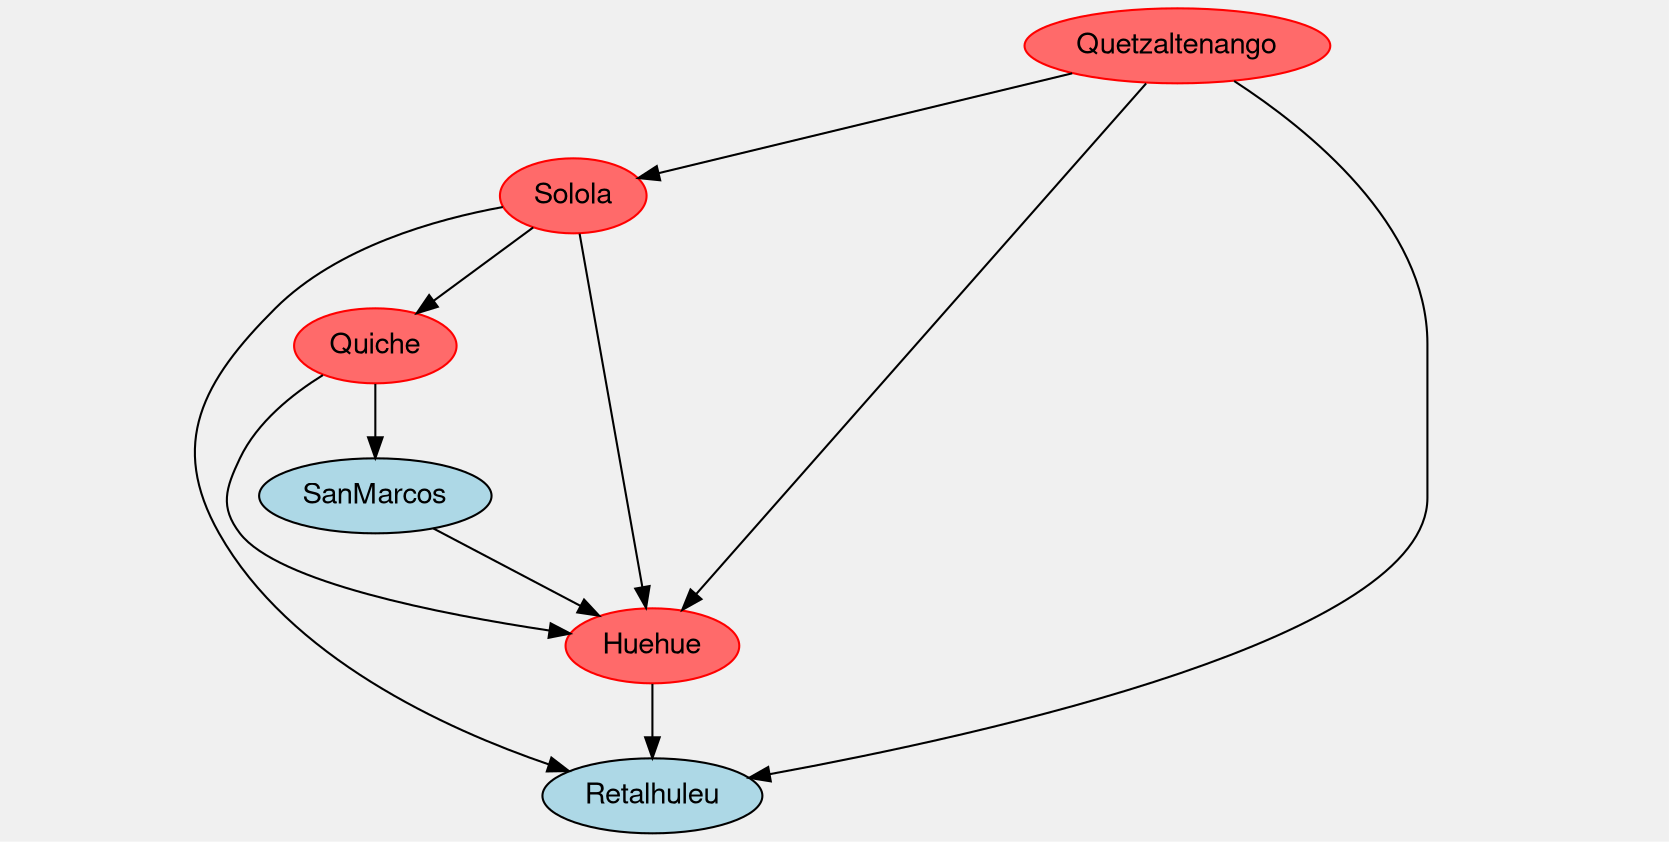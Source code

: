 digraph G { 
 fontname="Helvetica,Arial,sans-serif"
    bgcolor="#f0f0f0";
    node [fontname="Helvetica,Arial,sans-serif"];
    edge [fontname="Helvetica,Arial,sans-serif"];
    graph [ratio=0.5];
node [shape = oval, color=red style=filled, fillcolor=indianred1];Quetzaltenango Solola Quiche Huehue ; 
 node [shape = oval color=black style=filled fillcolor=lightblue]Quetzaltenango ->  {Retalhuleu  Solola  Huehue  } 
 Retalhuleu ->  {} 
 Solola ->  {Huehue  Quiche  Retalhuleu  } 
 Huehue ->  {Retalhuleu  } 
 Quiche ->  {SanMarcos  Huehue  } 
 SanMarcos ->  {Huehue  } 
 }
